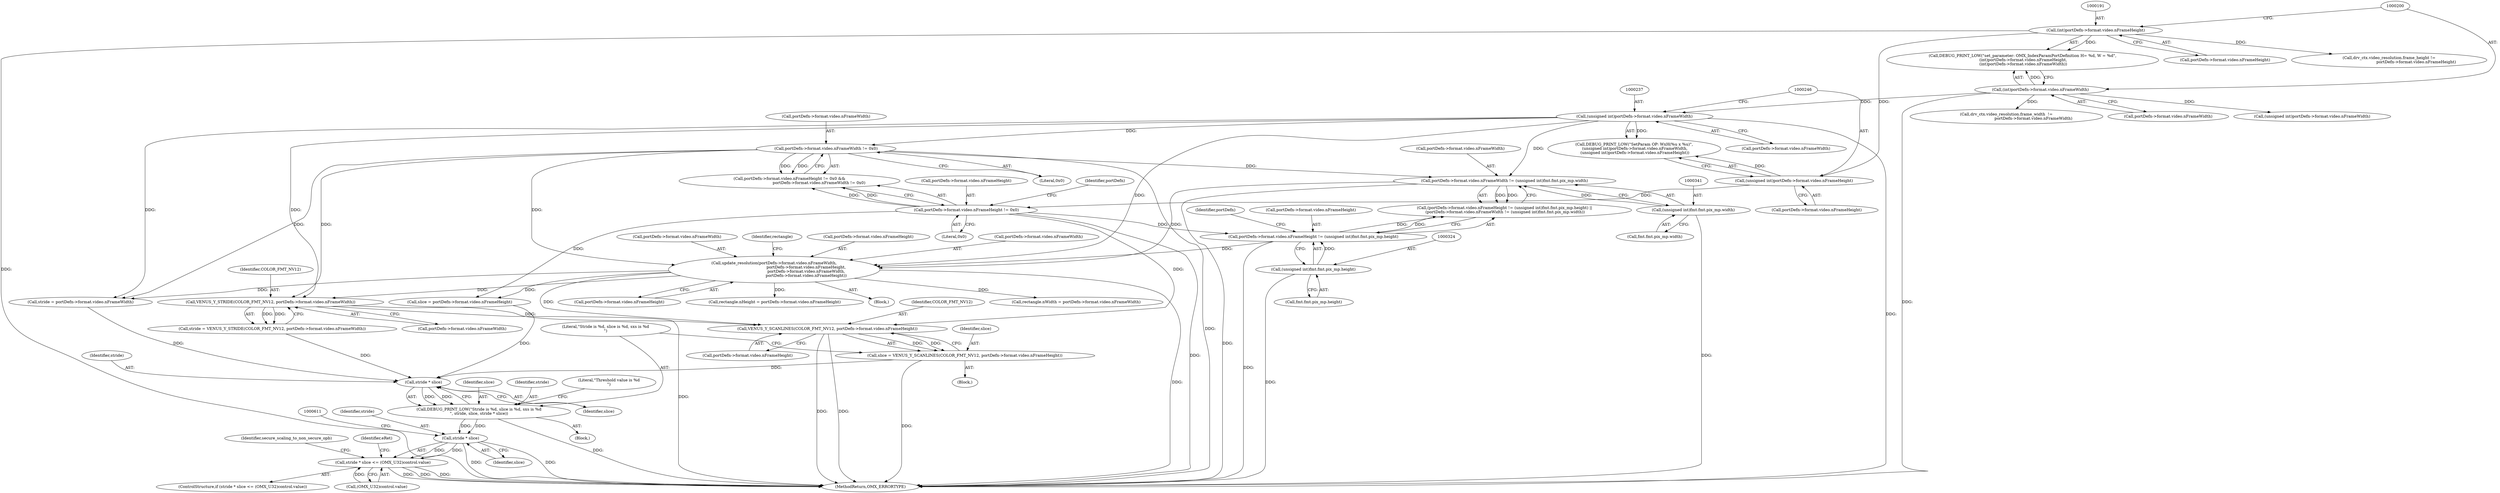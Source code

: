 digraph "0_Android_46e305be6e670a5a0041b0b4861122a0f1aabefa_2@pointer" {
"1000564" [label="(Call,VENUS_Y_SCANLINES(COLOR_FMT_NV12, portDefn->format.video.nFrameHeight))"];
"1000553" [label="(Call,VENUS_Y_STRIDE(COLOR_FMT_NV12, portDefn->format.video.nFrameWidth))"];
"1000236" [label="(Call,(unsigned int)portDefn->format.video.nFrameWidth)"];
"1000199" [label="(Call,(int)portDefn->format.video.nFrameWidth)"];
"1000265" [label="(Call,portDefn->format.video.nFrameWidth != 0x0)"];
"1000353" [label="(Call,update_resolution(portDefn->format.video.nFrameWidth,\n                                                   portDefn->format.video.nFrameHeight,\n                                                   portDefn->format.video.nFrameWidth,\n                                                   portDefn->format.video.nFrameHeight))"];
"1000332" [label="(Call,portDefn->format.video.nFrameWidth != (unsigned int)fmt.fmt.pix_mp.width)"];
"1000340" [label="(Call,(unsigned int)fmt.fmt.pix_mp.width)"];
"1000315" [label="(Call,portDefn->format.video.nFrameHeight != (unsigned int)fmt.fmt.pix_mp.height)"];
"1000256" [label="(Call,portDefn->format.video.nFrameHeight != 0x0)"];
"1000245" [label="(Call,(unsigned int)portDefn->format.video.nFrameHeight)"];
"1000190" [label="(Call,(int)portDefn->format.video.nFrameHeight)"];
"1000323" [label="(Call,(unsigned int)fmt.fmt.pix_mp.height)"];
"1000562" [label="(Call,slice = VENUS_Y_SCANLINES(COLOR_FMT_NV12, portDefn->format.video.nFrameHeight))"];
"1000597" [label="(Call,stride * slice)"];
"1000593" [label="(Call,DEBUG_PRINT_LOW(\"Stride is %d, slice is %d, sxs is %d\n\", stride, slice, stride * slice))"];
"1000607" [label="(Call,stride * slice)"];
"1000606" [label="(Call,stride * slice <= (OMX_U32)control.value)"];
"1000605" [label="(ControlStructure,if (stride * slice <= (OMX_U32)control.value))"];
"1000255" [label="(Call,portDefn->format.video.nFrameHeight != 0x0 &&\n                                               portDefn->format.video.nFrameWidth != 0x0)"];
"1000361" [label="(Call,portDefn->format.video.nFrameHeight)"];
"1000190" [label="(Call,(int)portDefn->format.video.nFrameHeight)"];
"1000596" [label="(Identifier,slice)"];
"1000336" [label="(Identifier,portDefn)"];
"1000564" [label="(Call,VENUS_Y_SCANLINES(COLOR_FMT_NV12, portDefn->format.video.nFrameHeight))"];
"1000192" [label="(Call,portDefn->format.video.nFrameHeight)"];
"1000541" [label="(Block,)"];
"1000610" [label="(Call,(OMX_U32)control.value)"];
"1000575" [label="(Call,stride = portDefn->format.video.nFrameWidth)"];
"1000599" [label="(Identifier,slice)"];
"1000265" [label="(Call,portDefn->format.video.nFrameWidth != 0x0)"];
"1000598" [label="(Identifier,stride)"];
"1000584" [label="(Call,slice = portDefn->format.video.nFrameHeight)"];
"1000597" [label="(Call,stride * slice)"];
"1000608" [label="(Identifier,stride)"];
"1000368" [label="(Call,portDefn->format.video.nFrameWidth)"];
"1000342" [label="(Call,fmt.fmt.pix_mp.width)"];
"1000264" [label="(Literal,0x0)"];
"1000314" [label="(Call,(portDefn->format.video.nFrameHeight != (unsigned int)fmt.fmt.pix_mp.height) ||\n (portDefn->format.video.nFrameWidth != (unsigned int)fmt.fmt.pix_mp.width))"];
"1000648" [label="(Identifier,eRet)"];
"1000565" [label="(Identifier,COLOR_FMT_NV12)"];
"1000247" [label="(Call,portDefn->format.video.nFrameHeight)"];
"1000354" [label="(Call,portDefn->format.video.nFrameWidth)"];
"1000333" [label="(Call,portDefn->format.video.nFrameWidth)"];
"1000257" [label="(Call,portDefn->format.video.nFrameHeight)"];
"1000256" [label="(Call,portDefn->format.video.nFrameHeight != 0x0)"];
"1000269" [label="(Identifier,portDefn)"];
"1000266" [label="(Call,portDefn->format.video.nFrameWidth)"];
"1000315" [label="(Call,portDefn->format.video.nFrameHeight != (unsigned int)fmt.fmt.pix_mp.height)"];
"1000595" [label="(Identifier,stride)"];
"1000234" [label="(Call,DEBUG_PRINT_LOW(\"SetParam OP: WxH(%u x %u)\",\n (unsigned int)portDefn->format.video.nFrameWidth,\n (unsigned int)portDefn->format.video.nFrameHeight))"];
"1000606" [label="(Call,stride * slice <= (OMX_U32)control.value)"];
"1000554" [label="(Identifier,COLOR_FMT_NV12)"];
"1000392" [label="(Call,rectangle.nWidth = portDefn->format.video.nFrameWidth)"];
"1000550" [label="(Block,)"];
"1000609" [label="(Identifier,slice)"];
"1000601" [label="(Literal,\"Threshold value is %d\n\")"];
"1000236" [label="(Call,(unsigned int)portDefn->format.video.nFrameWidth)"];
"1000566" [label="(Call,portDefn->format.video.nFrameHeight)"];
"1000201" [label="(Call,portDefn->format.video.nFrameWidth)"];
"1000555" [label="(Call,portDefn->format.video.nFrameWidth)"];
"1001038" [label="(Call,(unsigned int)portDefn->format.video.nFrameWidth)"];
"1000375" [label="(Call,portDefn->format.video.nFrameHeight)"];
"1001009" [label="(Call,drv_ctx.video_resolution.frame_height !=\n                                           portDefn->format.video.nFrameHeight)"];
"1000593" [label="(Call,DEBUG_PRINT_LOW(\"Stride is %d, slice is %d, sxs is %d\n\", stride, slice, stride * slice))"];
"1000384" [label="(Identifier,rectangle)"];
"1000273" [label="(Literal,0x0)"];
"1000332" [label="(Call,portDefn->format.video.nFrameWidth != (unsigned int)fmt.fmt.pix_mp.width)"];
"1000553" [label="(Call,VENUS_Y_STRIDE(COLOR_FMT_NV12, portDefn->format.video.nFrameWidth))"];
"1000323" [label="(Call,(unsigned int)fmt.fmt.pix_mp.height)"];
"1000245" [label="(Call,(unsigned int)portDefn->format.video.nFrameHeight)"];
"1000551" [label="(Call,stride = VENUS_Y_STRIDE(COLOR_FMT_NV12, portDefn->format.video.nFrameWidth))"];
"1000607" [label="(Call,stride * slice)"];
"1000238" [label="(Call,portDefn->format.video.nFrameWidth)"];
"1000340" [label="(Call,(unsigned int)fmt.fmt.pix_mp.width)"];
"1000325" [label="(Call,fmt.fmt.pix_mp.height)"];
"1000617" [label="(Identifier,secure_scaling_to_non_secure_opb)"];
"1000188" [label="(Call,DEBUG_PRINT_LOW(\"set_parameter: OMX_IndexParamPortDefinition H= %d, W = %d\",\n (int)portDefn->format.video.nFrameHeight,\n (int)portDefn->format.video.nFrameWidth))"];
"1001022" [label="(Call,drv_ctx.video_resolution.frame_width  !=\n                                           portDefn->format.video.nFrameWidth)"];
"1000353" [label="(Call,update_resolution(portDefn->format.video.nFrameWidth,\n                                                   portDefn->format.video.nFrameHeight,\n                                                   portDefn->format.video.nFrameWidth,\n                                                   portDefn->format.video.nFrameHeight))"];
"1003158" [label="(MethodReturn,OMX_ERRORTYPE)"];
"1000562" [label="(Call,slice = VENUS_Y_SCANLINES(COLOR_FMT_NV12, portDefn->format.video.nFrameHeight))"];
"1000316" [label="(Call,portDefn->format.video.nFrameHeight)"];
"1000563" [label="(Identifier,slice)"];
"1000594" [label="(Literal,\"Stride is %d, slice is %d, sxs is %d\n\")"];
"1000199" [label="(Call,(int)portDefn->format.video.nFrameWidth)"];
"1000403" [label="(Call,rectangle.nHeight = portDefn->format.video.nFrameHeight)"];
"1000274" [label="(Block,)"];
"1000564" -> "1000562"  [label="AST: "];
"1000564" -> "1000566"  [label="CFG: "];
"1000565" -> "1000564"  [label="AST: "];
"1000566" -> "1000564"  [label="AST: "];
"1000562" -> "1000564"  [label="CFG: "];
"1000564" -> "1003158"  [label="DDG: "];
"1000564" -> "1003158"  [label="DDG: "];
"1000564" -> "1000562"  [label="DDG: "];
"1000564" -> "1000562"  [label="DDG: "];
"1000553" -> "1000564"  [label="DDG: "];
"1000256" -> "1000564"  [label="DDG: "];
"1000353" -> "1000564"  [label="DDG: "];
"1000553" -> "1000551"  [label="AST: "];
"1000553" -> "1000555"  [label="CFG: "];
"1000554" -> "1000553"  [label="AST: "];
"1000555" -> "1000553"  [label="AST: "];
"1000551" -> "1000553"  [label="CFG: "];
"1000553" -> "1003158"  [label="DDG: "];
"1000553" -> "1000551"  [label="DDG: "];
"1000553" -> "1000551"  [label="DDG: "];
"1000236" -> "1000553"  [label="DDG: "];
"1000265" -> "1000553"  [label="DDG: "];
"1000353" -> "1000553"  [label="DDG: "];
"1000236" -> "1000234"  [label="AST: "];
"1000236" -> "1000238"  [label="CFG: "];
"1000237" -> "1000236"  [label="AST: "];
"1000238" -> "1000236"  [label="AST: "];
"1000246" -> "1000236"  [label="CFG: "];
"1000236" -> "1003158"  [label="DDG: "];
"1000236" -> "1000234"  [label="DDG: "];
"1000199" -> "1000236"  [label="DDG: "];
"1000236" -> "1000265"  [label="DDG: "];
"1000236" -> "1000332"  [label="DDG: "];
"1000236" -> "1000353"  [label="DDG: "];
"1000236" -> "1000575"  [label="DDG: "];
"1000199" -> "1000188"  [label="AST: "];
"1000199" -> "1000201"  [label="CFG: "];
"1000200" -> "1000199"  [label="AST: "];
"1000201" -> "1000199"  [label="AST: "];
"1000188" -> "1000199"  [label="CFG: "];
"1000199" -> "1003158"  [label="DDG: "];
"1000199" -> "1000188"  [label="DDG: "];
"1000199" -> "1001022"  [label="DDG: "];
"1000199" -> "1001038"  [label="DDG: "];
"1000265" -> "1000255"  [label="AST: "];
"1000265" -> "1000273"  [label="CFG: "];
"1000266" -> "1000265"  [label="AST: "];
"1000273" -> "1000265"  [label="AST: "];
"1000255" -> "1000265"  [label="CFG: "];
"1000265" -> "1003158"  [label="DDG: "];
"1000265" -> "1000255"  [label="DDG: "];
"1000265" -> "1000255"  [label="DDG: "];
"1000265" -> "1000332"  [label="DDG: "];
"1000265" -> "1000353"  [label="DDG: "];
"1000265" -> "1000575"  [label="DDG: "];
"1000353" -> "1000274"  [label="AST: "];
"1000353" -> "1000375"  [label="CFG: "];
"1000354" -> "1000353"  [label="AST: "];
"1000361" -> "1000353"  [label="AST: "];
"1000368" -> "1000353"  [label="AST: "];
"1000375" -> "1000353"  [label="AST: "];
"1000384" -> "1000353"  [label="CFG: "];
"1000353" -> "1003158"  [label="DDG: "];
"1000332" -> "1000353"  [label="DDG: "];
"1000315" -> "1000353"  [label="DDG: "];
"1000353" -> "1000392"  [label="DDG: "];
"1000353" -> "1000403"  [label="DDG: "];
"1000353" -> "1000575"  [label="DDG: "];
"1000353" -> "1000584"  [label="DDG: "];
"1000332" -> "1000314"  [label="AST: "];
"1000332" -> "1000340"  [label="CFG: "];
"1000333" -> "1000332"  [label="AST: "];
"1000340" -> "1000332"  [label="AST: "];
"1000314" -> "1000332"  [label="CFG: "];
"1000332" -> "1003158"  [label="DDG: "];
"1000332" -> "1000314"  [label="DDG: "];
"1000332" -> "1000314"  [label="DDG: "];
"1000340" -> "1000332"  [label="DDG: "];
"1000340" -> "1000342"  [label="CFG: "];
"1000341" -> "1000340"  [label="AST: "];
"1000342" -> "1000340"  [label="AST: "];
"1000340" -> "1003158"  [label="DDG: "];
"1000315" -> "1000314"  [label="AST: "];
"1000315" -> "1000323"  [label="CFG: "];
"1000316" -> "1000315"  [label="AST: "];
"1000323" -> "1000315"  [label="AST: "];
"1000336" -> "1000315"  [label="CFG: "];
"1000314" -> "1000315"  [label="CFG: "];
"1000315" -> "1003158"  [label="DDG: "];
"1000315" -> "1000314"  [label="DDG: "];
"1000315" -> "1000314"  [label="DDG: "];
"1000256" -> "1000315"  [label="DDG: "];
"1000323" -> "1000315"  [label="DDG: "];
"1000256" -> "1000255"  [label="AST: "];
"1000256" -> "1000264"  [label="CFG: "];
"1000257" -> "1000256"  [label="AST: "];
"1000264" -> "1000256"  [label="AST: "];
"1000269" -> "1000256"  [label="CFG: "];
"1000255" -> "1000256"  [label="CFG: "];
"1000256" -> "1003158"  [label="DDG: "];
"1000256" -> "1000255"  [label="DDG: "];
"1000256" -> "1000255"  [label="DDG: "];
"1000245" -> "1000256"  [label="DDG: "];
"1000256" -> "1000584"  [label="DDG: "];
"1000245" -> "1000234"  [label="AST: "];
"1000245" -> "1000247"  [label="CFG: "];
"1000246" -> "1000245"  [label="AST: "];
"1000247" -> "1000245"  [label="AST: "];
"1000234" -> "1000245"  [label="CFG: "];
"1000245" -> "1000234"  [label="DDG: "];
"1000190" -> "1000245"  [label="DDG: "];
"1000190" -> "1000188"  [label="AST: "];
"1000190" -> "1000192"  [label="CFG: "];
"1000191" -> "1000190"  [label="AST: "];
"1000192" -> "1000190"  [label="AST: "];
"1000200" -> "1000190"  [label="CFG: "];
"1000190" -> "1003158"  [label="DDG: "];
"1000190" -> "1000188"  [label="DDG: "];
"1000190" -> "1001009"  [label="DDG: "];
"1000323" -> "1000325"  [label="CFG: "];
"1000324" -> "1000323"  [label="AST: "];
"1000325" -> "1000323"  [label="AST: "];
"1000323" -> "1003158"  [label="DDG: "];
"1000562" -> "1000550"  [label="AST: "];
"1000563" -> "1000562"  [label="AST: "];
"1000594" -> "1000562"  [label="CFG: "];
"1000562" -> "1003158"  [label="DDG: "];
"1000562" -> "1000597"  [label="DDG: "];
"1000597" -> "1000593"  [label="AST: "];
"1000597" -> "1000599"  [label="CFG: "];
"1000598" -> "1000597"  [label="AST: "];
"1000599" -> "1000597"  [label="AST: "];
"1000593" -> "1000597"  [label="CFG: "];
"1000597" -> "1000593"  [label="DDG: "];
"1000597" -> "1000593"  [label="DDG: "];
"1000575" -> "1000597"  [label="DDG: "];
"1000551" -> "1000597"  [label="DDG: "];
"1000584" -> "1000597"  [label="DDG: "];
"1000593" -> "1000541"  [label="AST: "];
"1000594" -> "1000593"  [label="AST: "];
"1000595" -> "1000593"  [label="AST: "];
"1000596" -> "1000593"  [label="AST: "];
"1000601" -> "1000593"  [label="CFG: "];
"1000593" -> "1003158"  [label="DDG: "];
"1000593" -> "1000607"  [label="DDG: "];
"1000593" -> "1000607"  [label="DDG: "];
"1000607" -> "1000606"  [label="AST: "];
"1000607" -> "1000609"  [label="CFG: "];
"1000608" -> "1000607"  [label="AST: "];
"1000609" -> "1000607"  [label="AST: "];
"1000611" -> "1000607"  [label="CFG: "];
"1000607" -> "1003158"  [label="DDG: "];
"1000607" -> "1003158"  [label="DDG: "];
"1000607" -> "1000606"  [label="DDG: "];
"1000607" -> "1000606"  [label="DDG: "];
"1000606" -> "1000605"  [label="AST: "];
"1000606" -> "1000610"  [label="CFG: "];
"1000610" -> "1000606"  [label="AST: "];
"1000617" -> "1000606"  [label="CFG: "];
"1000648" -> "1000606"  [label="CFG: "];
"1000606" -> "1003158"  [label="DDG: "];
"1000606" -> "1003158"  [label="DDG: "];
"1000606" -> "1003158"  [label="DDG: "];
"1000610" -> "1000606"  [label="DDG: "];
}
